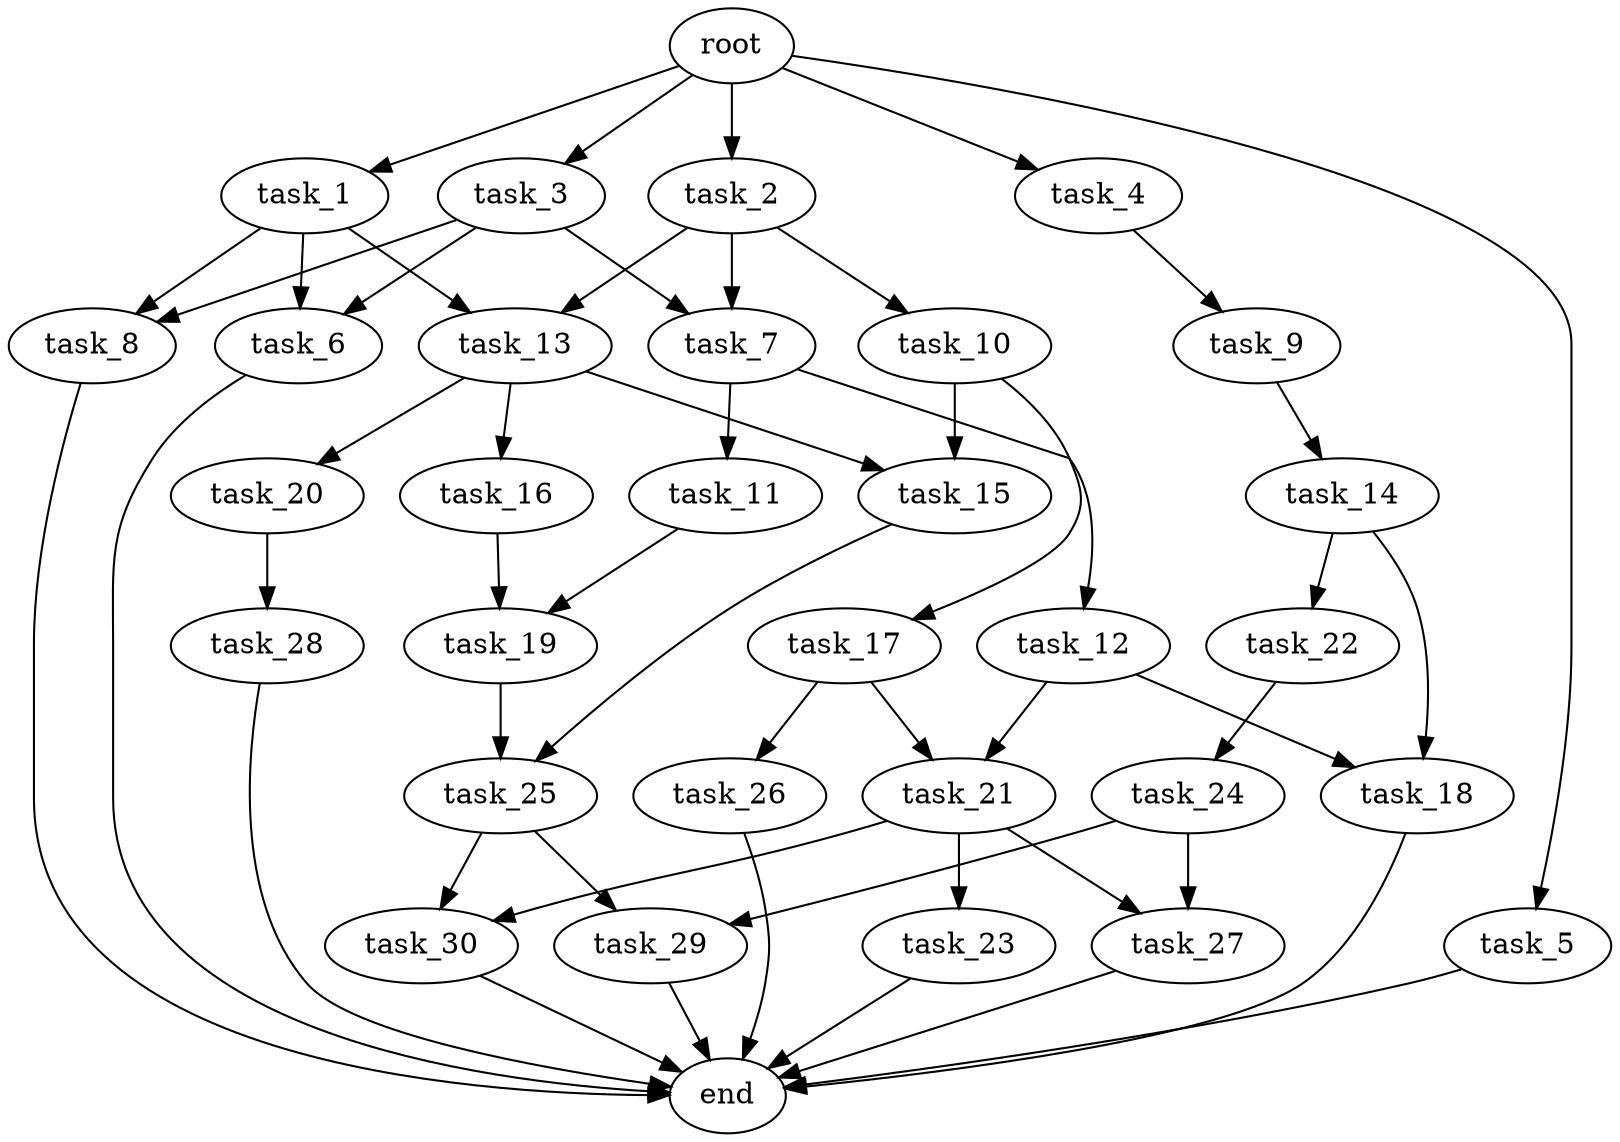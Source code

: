 digraph G {
  root [size="0.000000e+00"];
  task_1 [size="9.118815e+09"];
  task_2 [size="2.563273e+08"];
  task_3 [size="6.090772e+09"];
  task_4 [size="8.080534e+09"];
  task_5 [size="5.108451e+09"];
  task_6 [size="7.808957e+09"];
  task_7 [size="5.082315e+09"];
  task_8 [size="5.815284e+09"];
  task_9 [size="3.441183e+09"];
  task_10 [size="2.149472e+09"];
  task_11 [size="8.307437e+09"];
  task_12 [size="3.269627e+08"];
  task_13 [size="7.262871e+09"];
  task_14 [size="3.811516e+09"];
  task_15 [size="9.978211e+09"];
  task_16 [size="7.853713e+08"];
  task_17 [size="7.740371e+08"];
  task_18 [size="9.355243e+09"];
  task_19 [size="2.246585e+09"];
  task_20 [size="5.035455e+09"];
  task_21 [size="5.744818e+09"];
  task_22 [size="5.482782e+09"];
  task_23 [size="4.181383e+09"];
  task_24 [size="7.330724e+09"];
  task_25 [size="8.476103e+09"];
  task_26 [size="5.278036e+09"];
  task_27 [size="5.152636e+08"];
  task_28 [size="4.723819e+09"];
  task_29 [size="5.244956e+09"];
  task_30 [size="4.410733e+09"];
  end [size="0.000000e+00"];

  root -> task_1 [size="1.000000e-12"];
  root -> task_2 [size="1.000000e-12"];
  root -> task_3 [size="1.000000e-12"];
  root -> task_4 [size="1.000000e-12"];
  root -> task_5 [size="1.000000e-12"];
  task_1 -> task_6 [size="3.904478e+08"];
  task_1 -> task_8 [size="2.907642e+08"];
  task_1 -> task_13 [size="3.631436e+08"];
  task_2 -> task_7 [size="2.541157e+08"];
  task_2 -> task_10 [size="2.149472e+08"];
  task_2 -> task_13 [size="3.631436e+08"];
  task_3 -> task_6 [size="3.904478e+08"];
  task_3 -> task_7 [size="2.541157e+08"];
  task_3 -> task_8 [size="2.907642e+08"];
  task_4 -> task_9 [size="3.441183e+08"];
  task_5 -> end [size="1.000000e-12"];
  task_6 -> end [size="1.000000e-12"];
  task_7 -> task_11 [size="8.307437e+08"];
  task_7 -> task_12 [size="3.269627e+07"];
  task_8 -> end [size="1.000000e-12"];
  task_9 -> task_14 [size="3.811516e+08"];
  task_10 -> task_15 [size="4.989105e+08"];
  task_10 -> task_17 [size="7.740371e+07"];
  task_11 -> task_19 [size="1.123293e+08"];
  task_12 -> task_18 [size="4.677622e+08"];
  task_12 -> task_21 [size="2.872409e+08"];
  task_13 -> task_15 [size="4.989105e+08"];
  task_13 -> task_16 [size="7.853713e+07"];
  task_13 -> task_20 [size="5.035455e+08"];
  task_14 -> task_18 [size="4.677622e+08"];
  task_14 -> task_22 [size="5.482782e+08"];
  task_15 -> task_25 [size="4.238052e+08"];
  task_16 -> task_19 [size="1.123293e+08"];
  task_17 -> task_21 [size="2.872409e+08"];
  task_17 -> task_26 [size="5.278036e+08"];
  task_18 -> end [size="1.000000e-12"];
  task_19 -> task_25 [size="4.238052e+08"];
  task_20 -> task_28 [size="4.723819e+08"];
  task_21 -> task_23 [size="4.181383e+08"];
  task_21 -> task_27 [size="2.576318e+07"];
  task_21 -> task_30 [size="2.205367e+08"];
  task_22 -> task_24 [size="7.330724e+08"];
  task_23 -> end [size="1.000000e-12"];
  task_24 -> task_27 [size="2.576318e+07"];
  task_24 -> task_29 [size="2.622478e+08"];
  task_25 -> task_29 [size="2.622478e+08"];
  task_25 -> task_30 [size="2.205367e+08"];
  task_26 -> end [size="1.000000e-12"];
  task_27 -> end [size="1.000000e-12"];
  task_28 -> end [size="1.000000e-12"];
  task_29 -> end [size="1.000000e-12"];
  task_30 -> end [size="1.000000e-12"];
}
